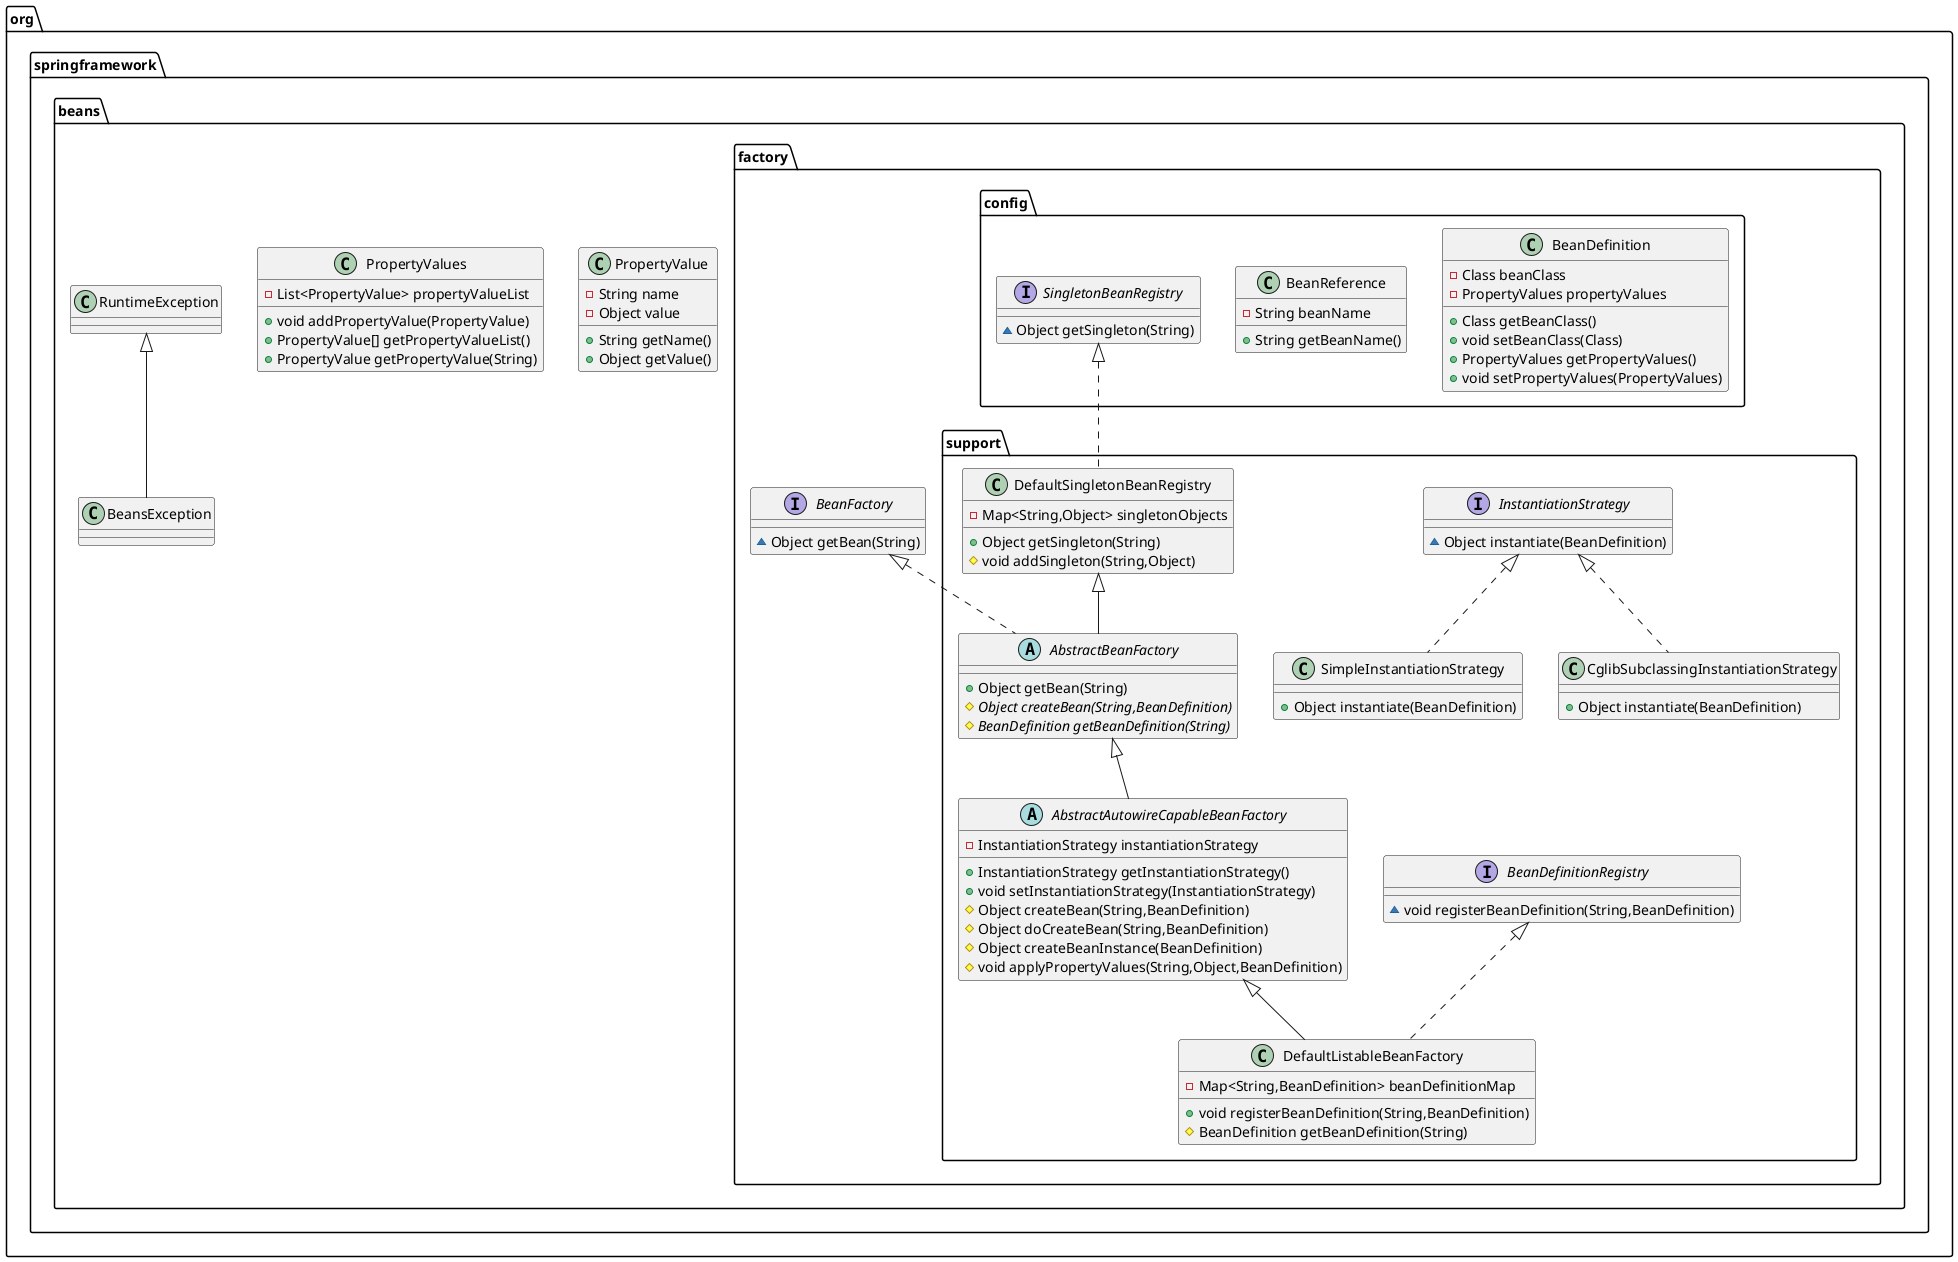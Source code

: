 @startuml
class org.springframework.beans.factory.config.BeanDefinition {
- Class beanClass
- PropertyValues propertyValues
+ Class getBeanClass()
+ void setBeanClass(Class)
+ PropertyValues getPropertyValues()
+ void setPropertyValues(PropertyValues)
}


class org.springframework.beans.factory.support.SimpleInstantiationStrategy {
+ Object instantiate(BeanDefinition)
}

interface org.springframework.beans.factory.support.InstantiationStrategy {
~ Object instantiate(BeanDefinition)
}

interface org.springframework.beans.factory.BeanFactory {
~ Object getBean(String)
}

class org.springframework.beans.factory.config.BeanReference {
- String beanName
+ String getBeanName()
}


class org.springframework.beans.factory.support.CglibSubclassingInstantiationStrategy {
+ Object instantiate(BeanDefinition)
}

class org.springframework.beans.factory.support.DefaultListableBeanFactory {
- Map<String,BeanDefinition> beanDefinitionMap
+ void registerBeanDefinition(String,BeanDefinition)
# BeanDefinition getBeanDefinition(String)
}


interface org.springframework.beans.factory.config.SingletonBeanRegistry {
~ Object getSingleton(String)
}

interface org.springframework.beans.factory.support.BeanDefinitionRegistry {
~ void registerBeanDefinition(String,BeanDefinition)
}

class org.springframework.beans.BeansException {
}
abstract class org.springframework.beans.factory.support.AbstractBeanFactory {
+ Object getBean(String)
# {abstract}Object createBean(String,BeanDefinition)
# {abstract}BeanDefinition getBeanDefinition(String)
}

class org.springframework.beans.PropertyValue {
- String name
- Object value
+ String getName()
+ Object getValue()
}


class org.springframework.beans.factory.support.DefaultSingletonBeanRegistry {
- Map<String,Object> singletonObjects
+ Object getSingleton(String)
# void addSingleton(String,Object)
}


class org.springframework.beans.PropertyValues {
- List<PropertyValue> propertyValueList
+ void addPropertyValue(PropertyValue)
+ PropertyValue[] getPropertyValueList()
+ PropertyValue getPropertyValue(String)
}


abstract class org.springframework.beans.factory.support.AbstractAutowireCapableBeanFactory {
- InstantiationStrategy instantiationStrategy
+ InstantiationStrategy getInstantiationStrategy()
+ void setInstantiationStrategy(InstantiationStrategy)
# Object createBean(String,BeanDefinition)
# Object doCreateBean(String,BeanDefinition)
# Object createBeanInstance(BeanDefinition)
# void applyPropertyValues(String,Object,BeanDefinition)
}




org.springframework.beans.factory.support.InstantiationStrategy <|.. org.springframework.beans.factory.support.SimpleInstantiationStrategy
org.springframework.beans.factory.support.InstantiationStrategy <|.. org.springframework.beans.factory.support.CglibSubclassingInstantiationStrategy
org.springframework.beans.factory.support.BeanDefinitionRegistry <|.. org.springframework.beans.factory.support.DefaultListableBeanFactory
org.springframework.beans.factory.support.AbstractAutowireCapableBeanFactory <|-- org.springframework.beans.factory.support.DefaultListableBeanFactory
org.springframework.beans.RuntimeException <|-- org.springframework.beans.BeansException
org.springframework.beans.factory.BeanFactory <|.. org.springframework.beans.factory.support.AbstractBeanFactory
org.springframework.beans.factory.support.DefaultSingletonBeanRegistry <|-- org.springframework.beans.factory.support.AbstractBeanFactory
org.springframework.beans.factory.config.SingletonBeanRegistry <|.. org.springframework.beans.factory.support.DefaultSingletonBeanRegistry
org.springframework.beans.factory.support.AbstractBeanFactory <|-- org.springframework.beans.factory.support.AbstractAutowireCapableBeanFactory
@enduml